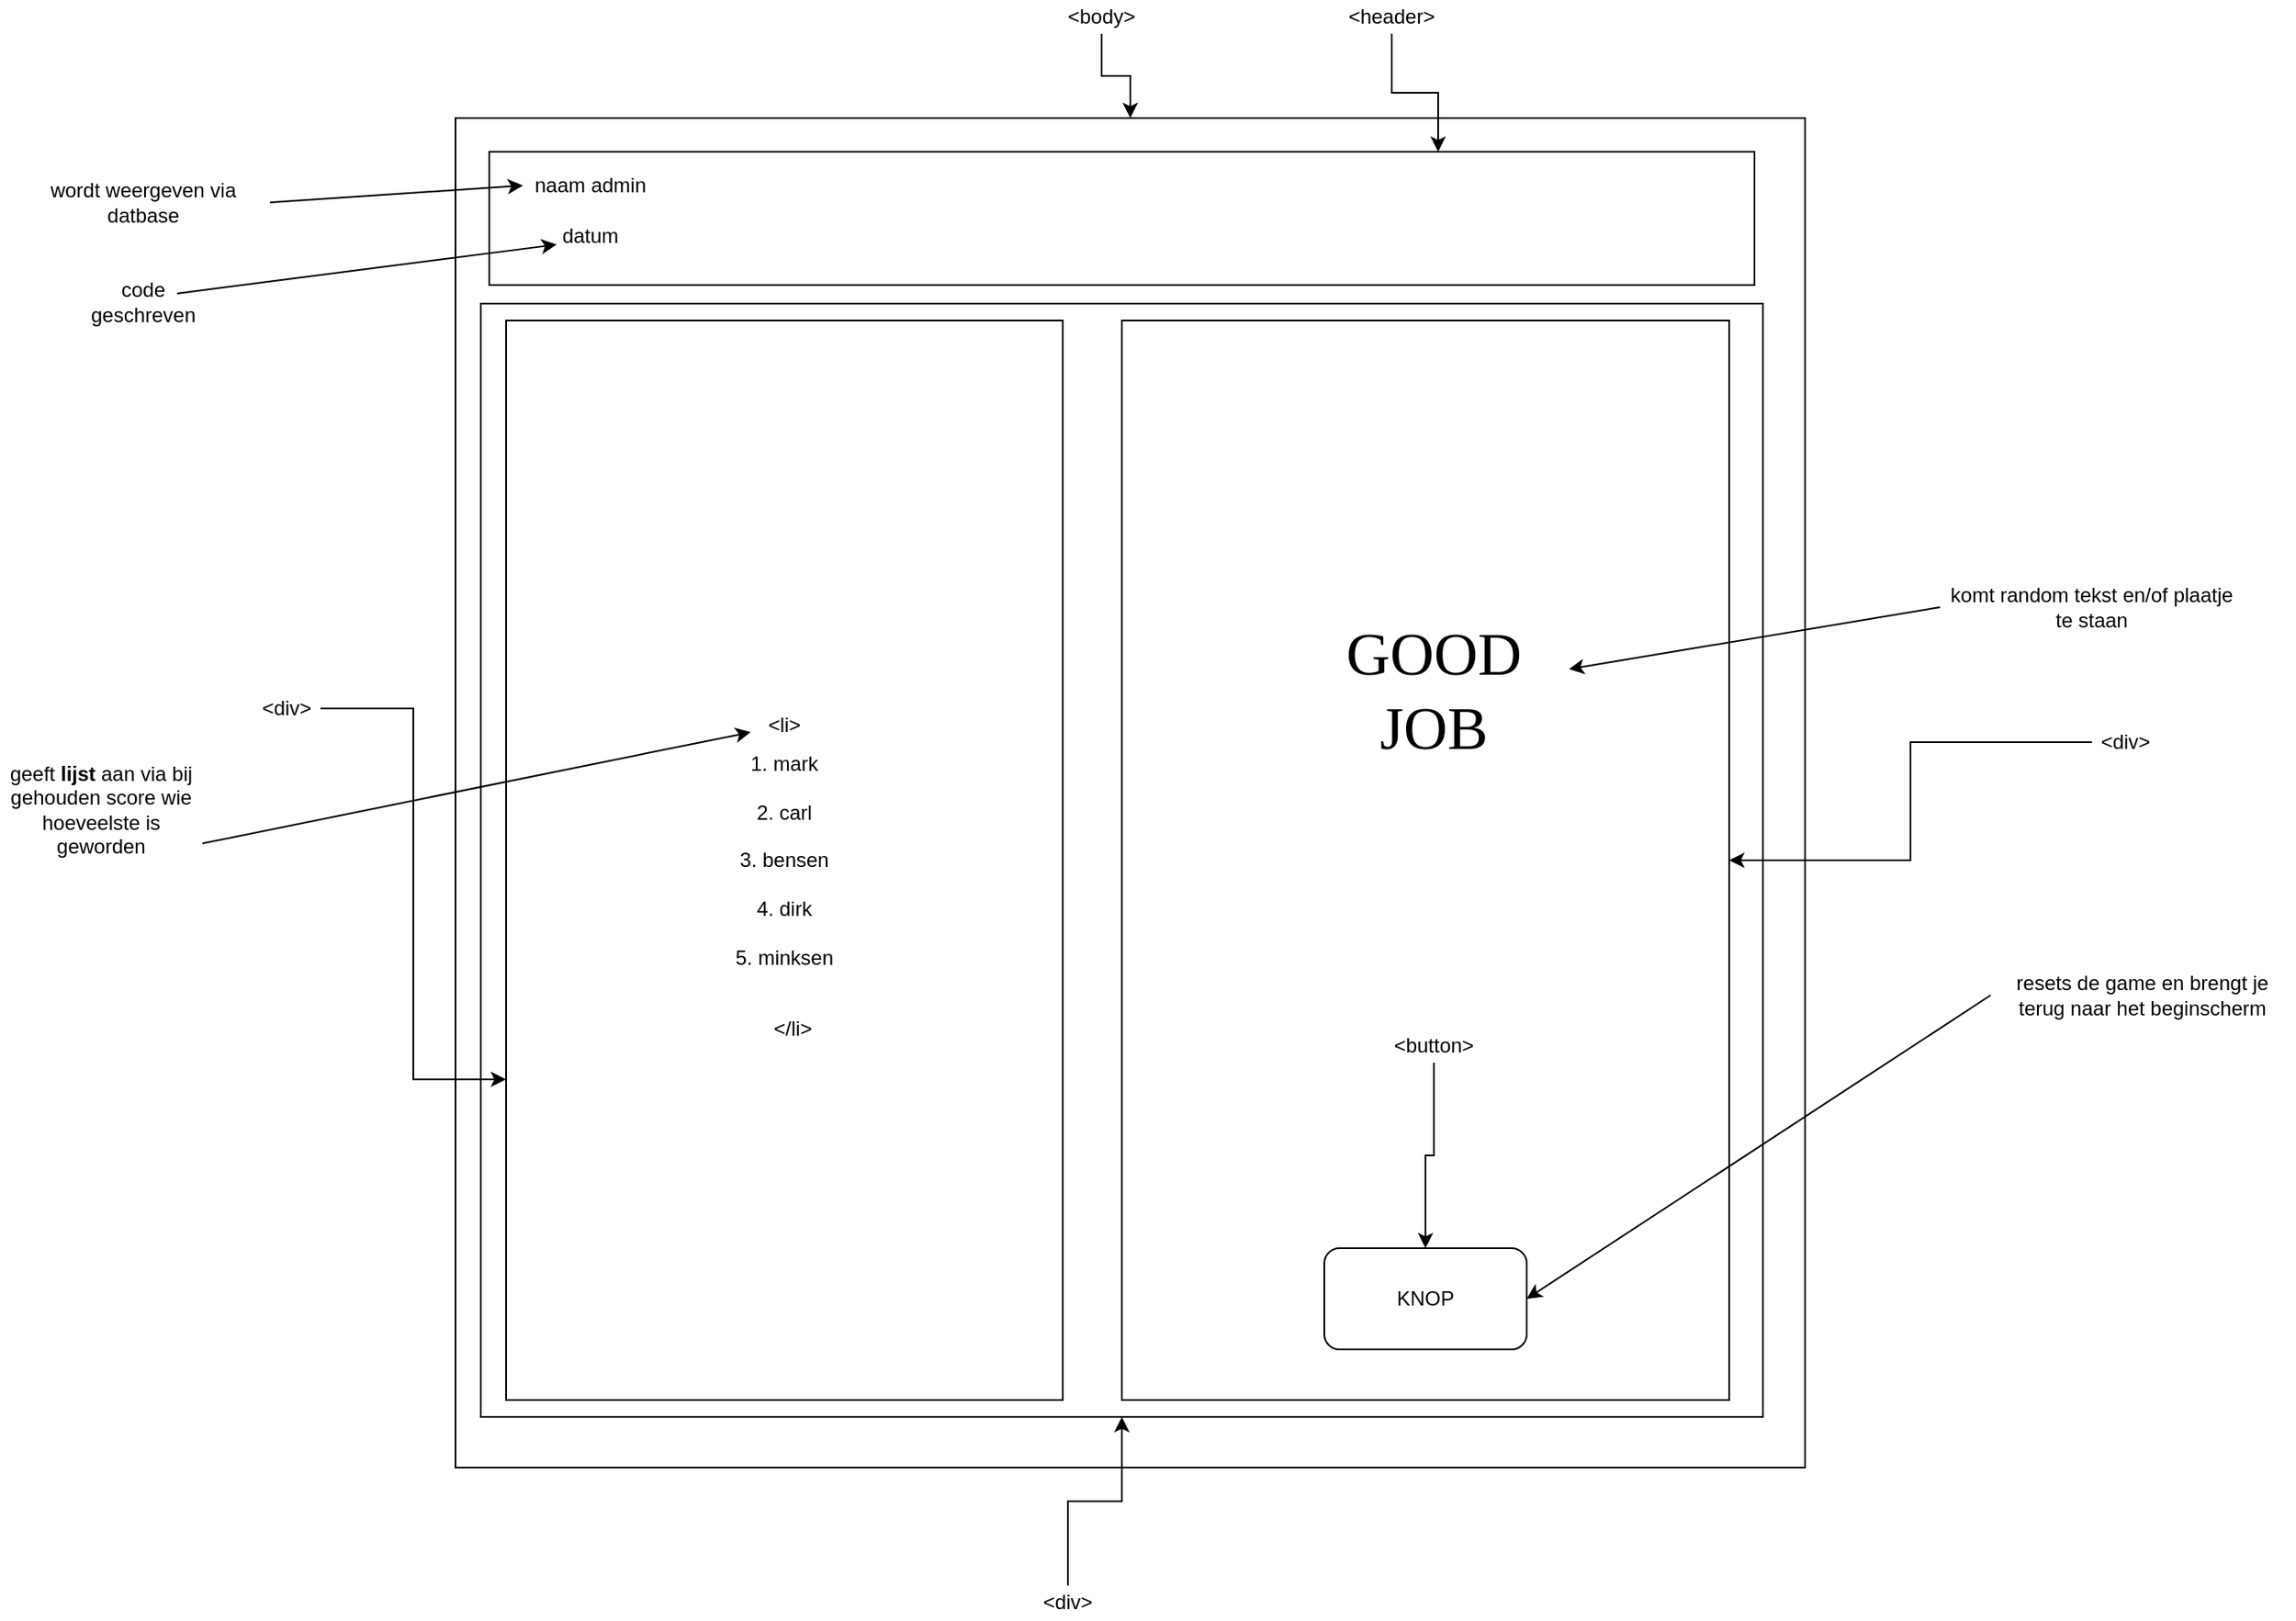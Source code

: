 <mxfile version="10.5.2" type="github"><diagram id="aKC3GdgBhRvXCOO8CXqm" name="Page-1"><mxGraphModel dx="2910" dy="2154" grid="1" gridSize="10" guides="1" tooltips="1" connect="1" arrows="1" fold="1" page="1" pageScale="1" pageWidth="827" pageHeight="1169" math="0" shadow="0"><root><mxCell id="0"/><mxCell id="1" parent="0"/><mxCell id="ygM9TkyBIBLr76mmelhy-1" value="" style="whiteSpace=wrap;html=1;aspect=fixed;" parent="1" vertex="1"><mxGeometry x="10" y="-100" width="800" height="800" as="geometry"/></mxCell><mxCell id="ygM9TkyBIBLr76mmelhy-5" value="" style="rounded=0;whiteSpace=wrap;html=1;" parent="1" vertex="1"><mxGeometry x="30" y="-80" width="750" height="79" as="geometry"/></mxCell><mxCell id="ygM9TkyBIBLr76mmelhy-7" value="" style="rounded=0;whiteSpace=wrap;html=1;" parent="1" vertex="1"><mxGeometry x="25" y="10" width="760" height="660" as="geometry"/></mxCell><mxCell id="ygM9TkyBIBLr76mmelhy-8" value="1. mark&lt;br&gt;&lt;br&gt;2. carl&lt;br&gt;&lt;br&gt;3. bensen&lt;br&gt;&lt;br&gt;4. dirk&lt;br&gt;&lt;br&gt;5. minksen&lt;br&gt;" style="rounded=0;whiteSpace=wrap;html=1;" parent="1" vertex="1"><mxGeometry x="40" y="20" width="330" height="640" as="geometry"/></mxCell><mxCell id="ygM9TkyBIBLr76mmelhy-12" value="" style="endArrow=classic;html=1;" parent="1" target="ygM9TkyBIBLr76mmelhy-19" edge="1"><mxGeometry width="50" height="50" relative="1" as="geometry"><mxPoint x="-140" y="330" as="sourcePoint"/><mxPoint x="40" y="330" as="targetPoint"/></mxGeometry></mxCell><mxCell id="ygM9TkyBIBLr76mmelhy-13" value="geeft &lt;b&gt;lijst &lt;/b&gt;aan via bij gehouden score wie hoeveelste is geworden" style="text;html=1;strokeColor=none;fillColor=none;align=center;verticalAlign=middle;whiteSpace=wrap;rounded=0;" parent="1" vertex="1"><mxGeometry x="-260" y="280" width="120" height="60" as="geometry"/></mxCell><mxCell id="ygM9TkyBIBLr76mmelhy-14" value="resets de game en brengt je terug naar het beginscherm" style="text;html=1;strokeColor=none;fillColor=none;align=center;verticalAlign=middle;whiteSpace=wrap;rounded=0;" parent="1" vertex="1"><mxGeometry x="920" y="380" width="180" height="80" as="geometry"/></mxCell><mxCell id="ygM9TkyBIBLr76mmelhy-18" value="komt random tekst en/of plaatje te staan" style="text;html=1;strokeColor=none;fillColor=none;align=center;verticalAlign=middle;whiteSpace=wrap;rounded=0;" parent="1" vertex="1"><mxGeometry x="890" y="100" width="180" height="180" as="geometry"/></mxCell><mxCell id="ygM9TkyBIBLr76mmelhy-19" value="&amp;lt;li&amp;gt;" style="text;html=1;strokeColor=none;fillColor=none;align=center;verticalAlign=middle;whiteSpace=wrap;rounded=0;" parent="1" vertex="1"><mxGeometry x="185" y="250" width="40" height="20" as="geometry"/></mxCell><mxCell id="ygM9TkyBIBLr76mmelhy-20" value="&amp;lt;/li&amp;gt;" style="text;html=1;strokeColor=none;fillColor=none;align=center;verticalAlign=middle;whiteSpace=wrap;rounded=0;" parent="1" vertex="1"><mxGeometry x="190" y="430" width="40" height="20" as="geometry"/></mxCell><mxCell id="ygM9TkyBIBLr76mmelhy-21" value="naam admin" style="text;html=1;strokeColor=none;fillColor=none;align=center;verticalAlign=middle;whiteSpace=wrap;rounded=0;" parent="1" vertex="1"><mxGeometry x="50" y="-70" width="80" height="20" as="geometry"/></mxCell><mxCell id="ygM9TkyBIBLr76mmelhy-22" value="datum" style="text;html=1;strokeColor=none;fillColor=none;align=center;verticalAlign=middle;whiteSpace=wrap;rounded=0;" parent="1" vertex="1"><mxGeometry x="70" y="-40" width="40" height="20" as="geometry"/></mxCell><mxCell id="ygM9TkyBIBLr76mmelhy-23" value="wordt weergeven via datbase" style="text;html=1;strokeColor=none;fillColor=none;align=center;verticalAlign=middle;whiteSpace=wrap;rounded=0;" parent="1" vertex="1"><mxGeometry x="-250" y="-60" width="150" height="20" as="geometry"/></mxCell><mxCell id="ygM9TkyBIBLr76mmelhy-24" value="" style="endArrow=classic;html=1;exitX=1;exitY=0.5;exitDx=0;exitDy=0;entryX=0;entryY=0.5;entryDx=0;entryDy=0;" parent="1" source="ygM9TkyBIBLr76mmelhy-23" target="ygM9TkyBIBLr76mmelhy-21" edge="1"><mxGeometry width="50" height="50" relative="1" as="geometry"><mxPoint x="-90" y="-20" as="sourcePoint"/><mxPoint x="-40" y="-70" as="targetPoint"/></mxGeometry></mxCell><mxCell id="ygM9TkyBIBLr76mmelhy-25" value="code geschreven" style="text;html=1;strokeColor=none;fillColor=none;align=center;verticalAlign=middle;whiteSpace=wrap;rounded=0;" parent="1" vertex="1"><mxGeometry x="-195" y="-1" width="40" height="20" as="geometry"/></mxCell><mxCell id="ygM9TkyBIBLr76mmelhy-26" value="" style="endArrow=classic;html=1;exitX=1;exitY=0.25;exitDx=0;exitDy=0;entryX=0;entryY=0.75;entryDx=0;entryDy=0;" parent="1" source="ygM9TkyBIBLr76mmelhy-25" target="ygM9TkyBIBLr76mmelhy-22" edge="1"><mxGeometry width="50" height="50" relative="1" as="geometry"><mxPoint x="-110" y="30" as="sourcePoint"/><mxPoint x="-60" y="-20" as="targetPoint"/></mxGeometry></mxCell><mxCell id="ygM9TkyBIBLr76mmelhy-27" value="" style="rounded=0;whiteSpace=wrap;html=1;" parent="1" vertex="1"><mxGeometry x="405" y="20" width="360" height="640" as="geometry"/></mxCell><mxCell id="ygM9TkyBIBLr76mmelhy-29" value="&lt;font face=&quot;Comic Sans MS&quot; style=&quot;font-size: 36px&quot;&gt;GOOD&lt;br&gt;JOB&lt;/font&gt;" style="text;html=1;strokeColor=none;fillColor=none;align=center;verticalAlign=middle;whiteSpace=wrap;rounded=0;" parent="1" vertex="1"><mxGeometry x="510" y="170" width="160" height="140" as="geometry"/></mxCell><mxCell id="ygM9TkyBIBLr76mmelhy-30" value="" style="rounded=1;whiteSpace=wrap;html=1;" parent="1" vertex="1"><mxGeometry x="525" y="570" width="120" height="60" as="geometry"/></mxCell><mxCell id="ygM9TkyBIBLr76mmelhy-31" value="KNOP" style="text;html=1;strokeColor=none;fillColor=none;align=center;verticalAlign=middle;whiteSpace=wrap;rounded=0;" parent="1" vertex="1"><mxGeometry x="565" y="590" width="40" height="20" as="geometry"/></mxCell><mxCell id="ygM9TkyBIBLr76mmelhy-35" style="edgeStyle=orthogonalEdgeStyle;rounded=0;orthogonalLoop=1;jettySize=auto;html=1;" parent="1" source="ygM9TkyBIBLr76mmelhy-34" target="ygM9TkyBIBLr76mmelhy-1" edge="1"><mxGeometry relative="1" as="geometry"/></mxCell><mxCell id="ygM9TkyBIBLr76mmelhy-34" value="&amp;lt;body&amp;gt;" style="text;html=1;strokeColor=none;fillColor=none;align=center;verticalAlign=middle;whiteSpace=wrap;rounded=0;" parent="1" vertex="1"><mxGeometry x="373" y="-170" width="40" height="20" as="geometry"/></mxCell><mxCell id="ygM9TkyBIBLr76mmelhy-37" style="edgeStyle=orthogonalEdgeStyle;rounded=0;orthogonalLoop=1;jettySize=auto;html=1;entryX=0.75;entryY=0;entryDx=0;entryDy=0;" parent="1" source="ygM9TkyBIBLr76mmelhy-36" target="ygM9TkyBIBLr76mmelhy-5" edge="1"><mxGeometry relative="1" as="geometry"/></mxCell><mxCell id="ygM9TkyBIBLr76mmelhy-36" value="&amp;lt;header&amp;gt;" style="text;html=1;strokeColor=none;fillColor=none;align=center;verticalAlign=middle;whiteSpace=wrap;rounded=0;" parent="1" vertex="1"><mxGeometry x="545" y="-170" width="40" height="20" as="geometry"/></mxCell><mxCell id="ygM9TkyBIBLr76mmelhy-39" style="edgeStyle=orthogonalEdgeStyle;rounded=0;orthogonalLoop=1;jettySize=auto;html=1;entryX=0;entryY=0.703;entryDx=0;entryDy=0;entryPerimeter=0;" parent="1" source="ygM9TkyBIBLr76mmelhy-38" target="ygM9TkyBIBLr76mmelhy-8" edge="1"><mxGeometry relative="1" as="geometry"/></mxCell><mxCell id="ygM9TkyBIBLr76mmelhy-38" value="&amp;lt;div&amp;gt;" style="text;html=1;strokeColor=none;fillColor=none;align=center;verticalAlign=middle;whiteSpace=wrap;rounded=0;" parent="1" vertex="1"><mxGeometry x="-110" y="240" width="40" height="20" as="geometry"/></mxCell><mxCell id="ygM9TkyBIBLr76mmelhy-41" style="edgeStyle=orthogonalEdgeStyle;rounded=0;orthogonalLoop=1;jettySize=auto;html=1;entryX=1;entryY=0.5;entryDx=0;entryDy=0;" parent="1" source="ygM9TkyBIBLr76mmelhy-40" target="ygM9TkyBIBLr76mmelhy-27" edge="1"><mxGeometry relative="1" as="geometry"/></mxCell><mxCell id="ygM9TkyBIBLr76mmelhy-40" value="&amp;lt;div&amp;gt;" style="text;html=1;strokeColor=none;fillColor=none;align=center;verticalAlign=middle;whiteSpace=wrap;rounded=0;" parent="1" vertex="1"><mxGeometry x="980" y="260" width="40" height="20" as="geometry"/></mxCell><mxCell id="ygM9TkyBIBLr76mmelhy-43" style="edgeStyle=orthogonalEdgeStyle;rounded=0;orthogonalLoop=1;jettySize=auto;html=1;entryX=0.5;entryY=1;entryDx=0;entryDy=0;" parent="1" source="ygM9TkyBIBLr76mmelhy-42" target="ygM9TkyBIBLr76mmelhy-7" edge="1"><mxGeometry relative="1" as="geometry"/></mxCell><mxCell id="ygM9TkyBIBLr76mmelhy-42" value="&amp;lt;div&amp;gt;" style="text;html=1;strokeColor=none;fillColor=none;align=center;verticalAlign=middle;whiteSpace=wrap;rounded=0;" parent="1" vertex="1"><mxGeometry x="353" y="770" width="40" height="20" as="geometry"/></mxCell><mxCell id="ygM9TkyBIBLr76mmelhy-46" value="" style="endArrow=classic;html=1;exitX=0;exitY=0.5;exitDx=0;exitDy=0;" parent="1" source="ygM9TkyBIBLr76mmelhy-18" target="ygM9TkyBIBLr76mmelhy-29" edge="1"><mxGeometry width="50" height="50" relative="1" as="geometry"><mxPoint x="830" y="220" as="sourcePoint"/><mxPoint x="860" y="180" as="targetPoint"/></mxGeometry></mxCell><mxCell id="ygM9TkyBIBLr76mmelhy-47" value="" style="endArrow=classic;html=1;exitX=0;exitY=0.5;exitDx=0;exitDy=0;entryX=1;entryY=0.5;entryDx=0;entryDy=0;" parent="1" source="ygM9TkyBIBLr76mmelhy-14" target="ygM9TkyBIBLr76mmelhy-30" edge="1"><mxGeometry width="50" height="50" relative="1" as="geometry"><mxPoint x="930" y="550" as="sourcePoint"/><mxPoint x="980" y="500" as="targetPoint"/></mxGeometry></mxCell><mxCell id="ygM9TkyBIBLr76mmelhy-49" style="edgeStyle=orthogonalEdgeStyle;rounded=0;orthogonalLoop=1;jettySize=auto;html=1;entryX=0.5;entryY=0;entryDx=0;entryDy=0;" parent="1" source="ygM9TkyBIBLr76mmelhy-48" target="ygM9TkyBIBLr76mmelhy-30" edge="1"><mxGeometry relative="1" as="geometry"/></mxCell><mxCell id="ygM9TkyBIBLr76mmelhy-48" value="&amp;lt;button&amp;gt;" style="text;html=1;strokeColor=none;fillColor=none;align=center;verticalAlign=middle;whiteSpace=wrap;rounded=0;" parent="1" vertex="1"><mxGeometry x="570" y="440" width="40" height="20" as="geometry"/></mxCell></root></mxGraphModel></diagram></mxfile>